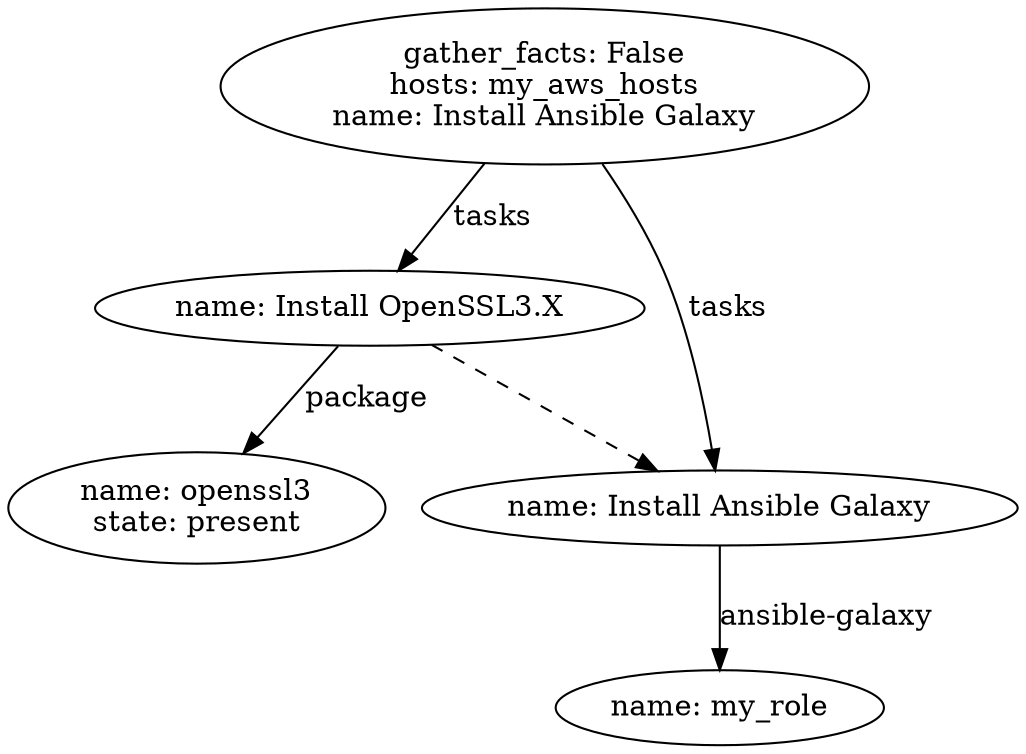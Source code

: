 digraph graphname {
2086 [label="name: openssl3\nstate: present\n"];
2085 [label="name: Install OpenSSL3.X\n"];
2085 -> 2086 [label="package"];
2088 [label="name: my_role\n"];
2087 [label="name: Install Ansible Galaxy\n"];
2087 -> 2088 [label="ansible-galaxy"];
2084 [label="gather_facts: False\nhosts: my_aws_hosts\nname: Install Ansible Galaxy\n"];
2084 -> 2085 [label="tasks"];
2084 -> 2087 [label="tasks"];
2085 -> 2087 [style="dashed"];
}
